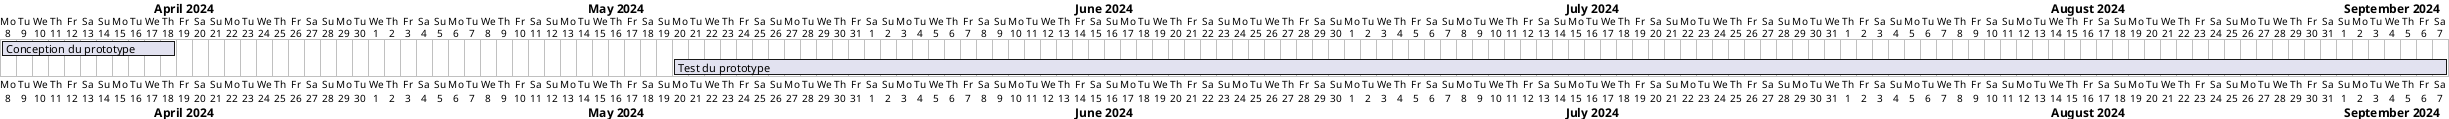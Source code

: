 @startgantt
[Conception du prototype] requires 11 days
[Test du prototype] requires 111 days

Project starts 2024-04-08
[Conception du prototype] starts 2024-04-08
[Test du prototype] starts 2024-05-20
@endgantt